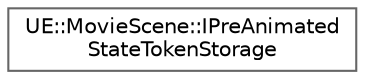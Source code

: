 digraph "Graphical Class Hierarchy"
{
 // INTERACTIVE_SVG=YES
 // LATEX_PDF_SIZE
  bgcolor="transparent";
  edge [fontname=Helvetica,fontsize=10,labelfontname=Helvetica,labelfontsize=10];
  node [fontname=Helvetica,fontsize=10,shape=box,height=0.2,width=0.4];
  rankdir="LR";
  Node0 [id="Node000000",label="UE::MovieScene::IPreAnimated\lStateTokenStorage",height=0.2,width=0.4,color="grey40", fillcolor="white", style="filled",URL="$dc/d30/structUE_1_1MovieScene_1_1IPreAnimatedStateTokenStorage.html",tooltip=" "];
}

